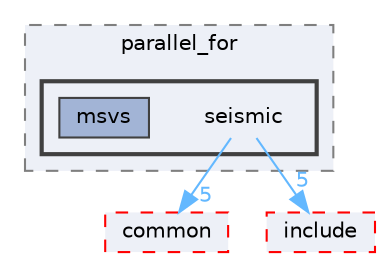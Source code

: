digraph "external/taskflow/3rd-party/tbb/examples/parallel_for/seismic"
{
 // LATEX_PDF_SIZE
  bgcolor="transparent";
  edge [fontname=Helvetica,fontsize=10,labelfontname=Helvetica,labelfontsize=10];
  node [fontname=Helvetica,fontsize=10,shape=box,height=0.2,width=0.4];
  compound=true
  subgraph clusterdir_c19d9c190765b3f8fd642fafe7395bab {
    graph [ bgcolor="#edf0f7", pencolor="grey50", label="parallel_for", fontname=Helvetica,fontsize=10 style="filled,dashed", URL="dir_c19d9c190765b3f8fd642fafe7395bab.html",tooltip=""]
  subgraph clusterdir_64bddfe600d87041a77aabe53ca906ef {
    graph [ bgcolor="#edf0f7", pencolor="grey25", label="", fontname=Helvetica,fontsize=10 style="filled,bold", URL="dir_64bddfe600d87041a77aabe53ca906ef.html",tooltip=""]
    dir_64bddfe600d87041a77aabe53ca906ef [shape=plaintext, label="seismic"];
  dir_569d7daa2fb0af6f1ef05ada887d32d3 [label="msvs", fillcolor="#a2b4d6", color="grey25", style="filled", URL="dir_569d7daa2fb0af6f1ef05ada887d32d3.html",tooltip=""];
  }
  }
  dir_54703c436fa5ff1ab20c927331cf8a3a [label="common", fillcolor="#edf0f7", color="red", style="filled,dashed", URL="dir_54703c436fa5ff1ab20c927331cf8a3a.html",tooltip=""];
  dir_9a108c806b4257aefe6c62ce1f799fad [label="include", fillcolor="#edf0f7", color="red", style="filled,dashed", URL="dir_9a108c806b4257aefe6c62ce1f799fad.html",tooltip=""];
  dir_64bddfe600d87041a77aabe53ca906ef->dir_54703c436fa5ff1ab20c927331cf8a3a [headlabel="5", labeldistance=1.5 headhref="dir_000647_000148.html" href="dir_000647_000148.html" color="steelblue1" fontcolor="steelblue1"];
  dir_64bddfe600d87041a77aabe53ca906ef->dir_9a108c806b4257aefe6c62ce1f799fad [headlabel="5", labeldistance=1.5 headhref="dir_000647_000389.html" href="dir_000647_000389.html" color="steelblue1" fontcolor="steelblue1"];
}
